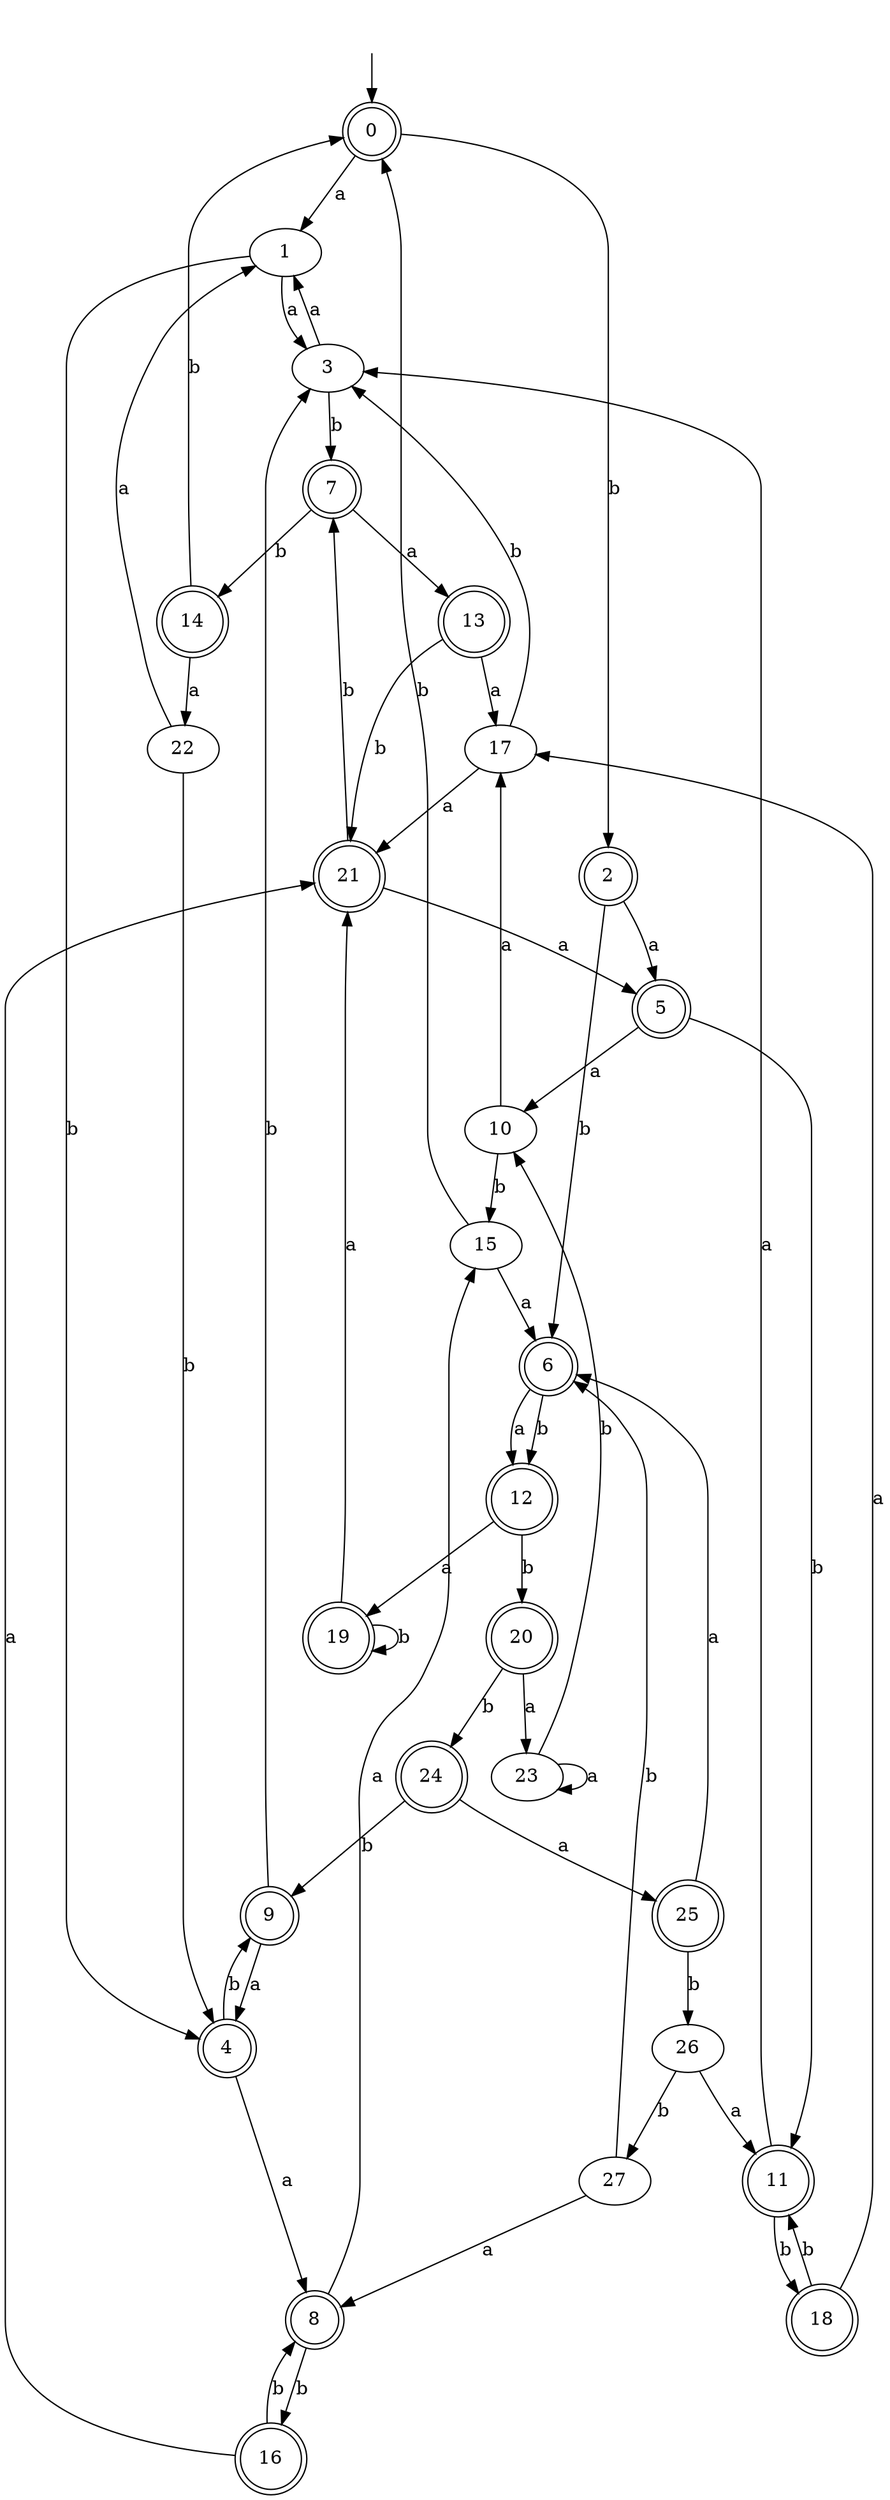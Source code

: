 digraph RandomDFA {
  __start0 [label="", shape=none];
  __start0 -> 0 [label=""];
  0 [shape=circle] [shape=doublecircle]
  0 -> 1 [label="a"]
  0 -> 2 [label="b"]
  1
  1 -> 3 [label="a"]
  1 -> 4 [label="b"]
  2 [shape=doublecircle]
  2 -> 5 [label="a"]
  2 -> 6 [label="b"]
  3
  3 -> 1 [label="a"]
  3 -> 7 [label="b"]
  4 [shape=doublecircle]
  4 -> 8 [label="a"]
  4 -> 9 [label="b"]
  5 [shape=doublecircle]
  5 -> 10 [label="a"]
  5 -> 11 [label="b"]
  6 [shape=doublecircle]
  6 -> 12 [label="a"]
  6 -> 12 [label="b"]
  7 [shape=doublecircle]
  7 -> 13 [label="a"]
  7 -> 14 [label="b"]
  8 [shape=doublecircle]
  8 -> 15 [label="a"]
  8 -> 16 [label="b"]
  9 [shape=doublecircle]
  9 -> 4 [label="a"]
  9 -> 3 [label="b"]
  10
  10 -> 17 [label="a"]
  10 -> 15 [label="b"]
  11 [shape=doublecircle]
  11 -> 3 [label="a"]
  11 -> 18 [label="b"]
  12 [shape=doublecircle]
  12 -> 19 [label="a"]
  12 -> 20 [label="b"]
  13 [shape=doublecircle]
  13 -> 17 [label="a"]
  13 -> 21 [label="b"]
  14 [shape=doublecircle]
  14 -> 22 [label="a"]
  14 -> 0 [label="b"]
  15
  15 -> 6 [label="a"]
  15 -> 0 [label="b"]
  16 [shape=doublecircle]
  16 -> 21 [label="a"]
  16 -> 8 [label="b"]
  17
  17 -> 21 [label="a"]
  17 -> 3 [label="b"]
  18 [shape=doublecircle]
  18 -> 17 [label="a"]
  18 -> 11 [label="b"]
  19 [shape=doublecircle]
  19 -> 21 [label="a"]
  19 -> 19 [label="b"]
  20 [shape=doublecircle]
  20 -> 23 [label="a"]
  20 -> 24 [label="b"]
  21 [shape=doublecircle]
  21 -> 5 [label="a"]
  21 -> 7 [label="b"]
  22
  22 -> 1 [label="a"]
  22 -> 4 [label="b"]
  23
  23 -> 23 [label="a"]
  23 -> 10 [label="b"]
  24 [shape=doublecircle]
  24 -> 25 [label="a"]
  24 -> 9 [label="b"]
  25 [shape=doublecircle]
  25 -> 6 [label="a"]
  25 -> 26 [label="b"]
  26
  26 -> 11 [label="a"]
  26 -> 27 [label="b"]
  27
  27 -> 8 [label="a"]
  27 -> 6 [label="b"]
}
